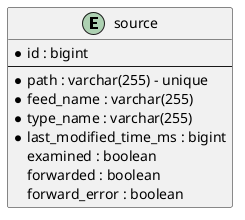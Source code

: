 @startuml

' avoid problems with angled crows feet
skinparam linetype ortho

entity source {
  *id : bigint
  --
  *path : varchar(255) - unique
  *feed_name : varchar(255)
  *type_name : varchar(255)
  *last_modified_time_ms : bigint
  examined : boolean
  forwarded : boolean
  forward_error : boolean
}

@enduml